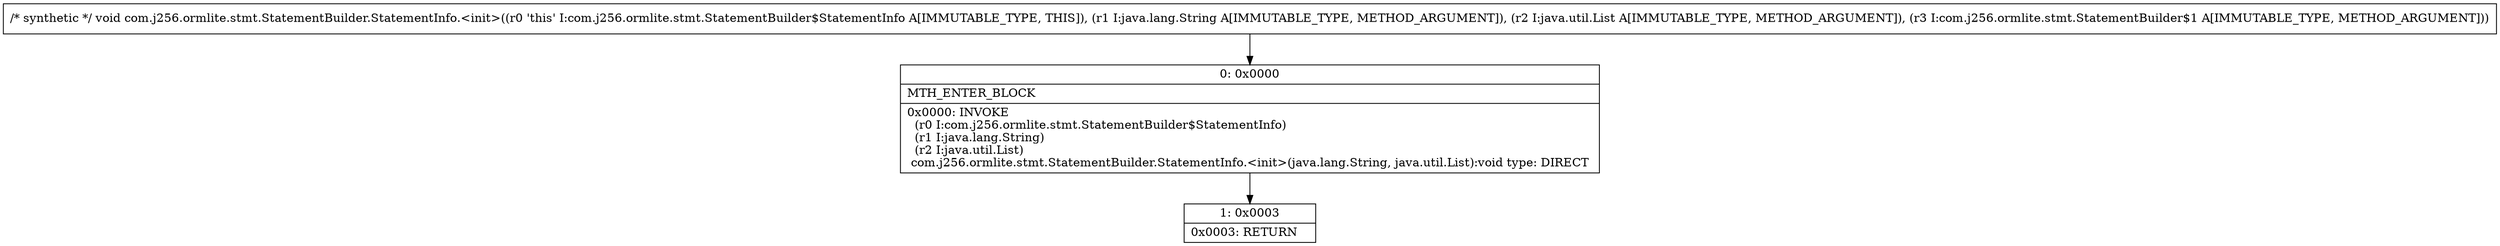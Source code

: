digraph "CFG forcom.j256.ormlite.stmt.StatementBuilder.StatementInfo.\<init\>(Ljava\/lang\/String;Ljava\/util\/List;Lcom\/j256\/ormlite\/stmt\/StatementBuilder$1;)V" {
Node_0 [shape=record,label="{0\:\ 0x0000|MTH_ENTER_BLOCK\l|0x0000: INVOKE  \l  (r0 I:com.j256.ormlite.stmt.StatementBuilder$StatementInfo)\l  (r1 I:java.lang.String)\l  (r2 I:java.util.List)\l com.j256.ormlite.stmt.StatementBuilder.StatementInfo.\<init\>(java.lang.String, java.util.List):void type: DIRECT \l}"];
Node_1 [shape=record,label="{1\:\ 0x0003|0x0003: RETURN   \l}"];
MethodNode[shape=record,label="{\/* synthetic *\/ void com.j256.ormlite.stmt.StatementBuilder.StatementInfo.\<init\>((r0 'this' I:com.j256.ormlite.stmt.StatementBuilder$StatementInfo A[IMMUTABLE_TYPE, THIS]), (r1 I:java.lang.String A[IMMUTABLE_TYPE, METHOD_ARGUMENT]), (r2 I:java.util.List A[IMMUTABLE_TYPE, METHOD_ARGUMENT]), (r3 I:com.j256.ormlite.stmt.StatementBuilder$1 A[IMMUTABLE_TYPE, METHOD_ARGUMENT])) }"];
MethodNode -> Node_0;
Node_0 -> Node_1;
}

